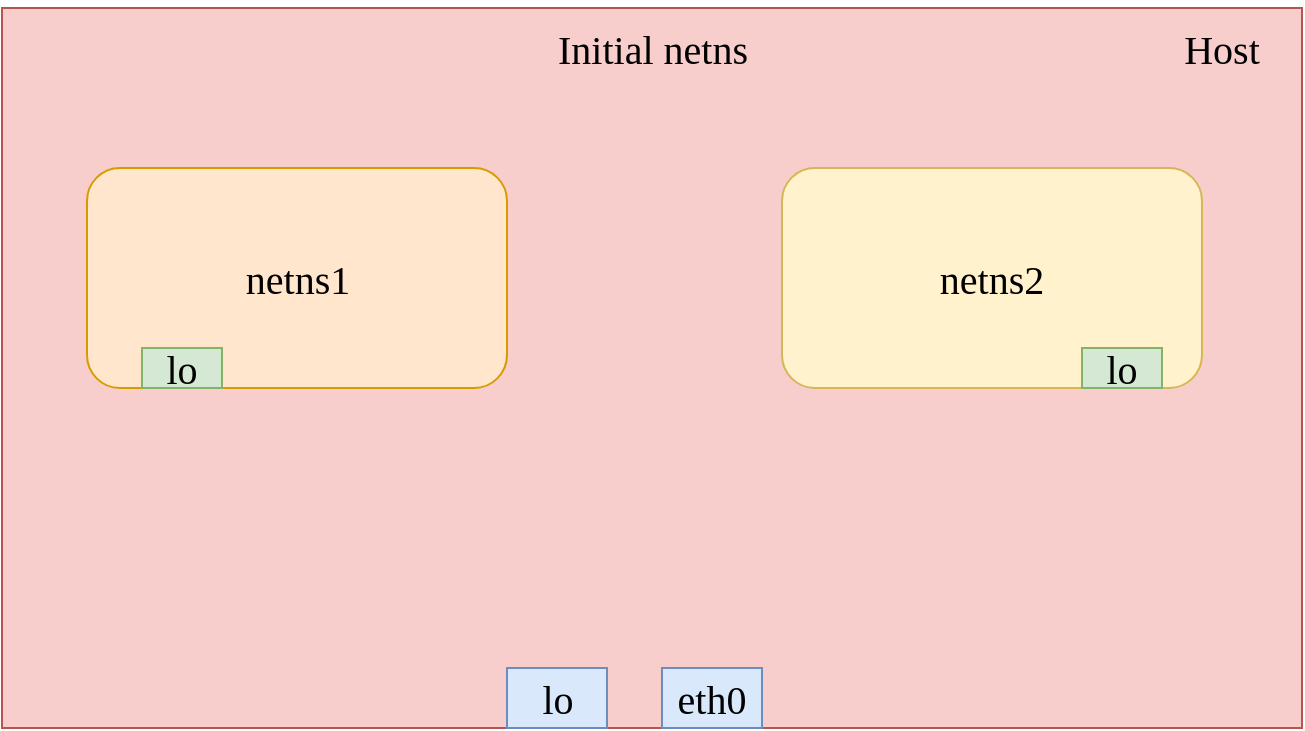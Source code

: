 <mxfile version="14.4.2" type="device"><diagram id="MdhqW_ejjKxqqXNc2Lh2" name="Page-1"><mxGraphModel dx="1838" dy="589" grid="1" gridSize="10" guides="1" tooltips="1" connect="1" arrows="1" fold="1" page="1" pageScale="1" pageWidth="850" pageHeight="1100" math="0" shadow="0"><root><mxCell id="0"/><mxCell id="1" parent="0"/><mxCell id="HsGlzqCr85yCp5yVrjnE-2" value="" style="rounded=0;whiteSpace=wrap;html=1;fillColor=#f8cecc;strokeColor=#b85450;" parent="1" vertex="1"><mxGeometry x="-20" y="40" width="650" height="360" as="geometry"/></mxCell><mxCell id="HsGlzqCr85yCp5yVrjnE-3" value="&lt;p&gt;&lt;font style=&quot;font-size: 20px&quot; face=&quot;Comic Sans MS&quot;&gt;Host&lt;/font&gt;&lt;/p&gt;" style="text;html=1;strokeColor=none;fillColor=none;align=center;verticalAlign=middle;whiteSpace=wrap;rounded=0;" parent="1" vertex="1"><mxGeometry x="570" y="50" width="40" height="20" as="geometry"/></mxCell><mxCell id="HsGlzqCr85yCp5yVrjnE-4" value="&lt;font style=&quot;font-size: 20px&quot; face=&quot;Comic Sans MS&quot;&gt;netns1&lt;/font&gt;" style="rounded=1;whiteSpace=wrap;html=1;fillColor=#ffe6cc;strokeColor=#d79b00;" parent="1" vertex="1"><mxGeometry x="22.5" y="120" width="210" height="110" as="geometry"/></mxCell><mxCell id="HsGlzqCr85yCp5yVrjnE-6" value="&lt;p&gt;&lt;font style=&quot;font-size: 20px&quot; face=&quot;Comic Sans MS&quot;&gt;Initial netns&lt;/font&gt;&lt;/p&gt;" style="text;html=1;strokeColor=none;fillColor=none;align=center;verticalAlign=middle;whiteSpace=wrap;rounded=0;" parent="1" vertex="1"><mxGeometry x="232.5" y="50" width="145" height="20" as="geometry"/></mxCell><mxCell id="HsGlzqCr85yCp5yVrjnE-7" value="&lt;font style=&quot;font-size: 20px&quot; face=&quot;Comic Sans MS&quot;&gt;lo&lt;/font&gt;" style="rounded=0;whiteSpace=wrap;html=1;fillColor=#d5e8d4;strokeColor=#82b366;" parent="1" vertex="1"><mxGeometry x="50" y="210" width="40" height="20" as="geometry"/></mxCell><mxCell id="-YvAAHDUlBSr_sGRoVvQ-2" value="&lt;font style=&quot;font-size: 20px&quot; face=&quot;Comic Sans MS&quot;&gt;netns2&lt;/font&gt;" style="rounded=1;whiteSpace=wrap;html=1;fillColor=#fff2cc;strokeColor=#d6b656;" vertex="1" parent="1"><mxGeometry x="370" y="120" width="210" height="110" as="geometry"/></mxCell><mxCell id="-YvAAHDUlBSr_sGRoVvQ-3" value="&lt;font style=&quot;font-size: 20px&quot; face=&quot;Comic Sans MS&quot;&gt;lo&lt;/font&gt;" style="rounded=0;whiteSpace=wrap;html=1;fillColor=#d5e8d4;strokeColor=#82b366;" vertex="1" parent="1"><mxGeometry x="520" y="210" width="40" height="20" as="geometry"/></mxCell><mxCell id="-YvAAHDUlBSr_sGRoVvQ-5" value="&lt;font style=&quot;font-size: 20px&quot; face=&quot;Comic Sans MS&quot;&gt;eth0&lt;/font&gt;" style="rounded=0;whiteSpace=wrap;html=1;fillColor=#dae8fc;strokeColor=#6c8ebf;" vertex="1" parent="1"><mxGeometry x="310" y="370" width="50" height="30" as="geometry"/></mxCell><mxCell id="-YvAAHDUlBSr_sGRoVvQ-6" value="&lt;font style=&quot;font-size: 20px&quot; face=&quot;Comic Sans MS&quot;&gt;lo&lt;/font&gt;" style="rounded=0;whiteSpace=wrap;html=1;fillColor=#dae8fc;strokeColor=#6c8ebf;" vertex="1" parent="1"><mxGeometry x="232.5" y="370" width="50" height="30" as="geometry"/></mxCell></root></mxGraphModel></diagram></mxfile>